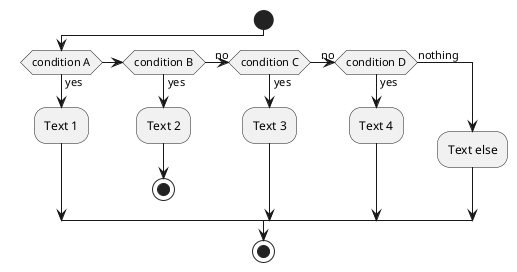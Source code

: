 @startuml
start
if (condition A) then (yes)
  :Text 1;
elseif (condition B) then (yes)
  :Text 2;
  stop
(no) elseif (condition C) then (yes)
  :Text 3;
(no) elseif (condition D) then (yes)
  :Text 4;
else (nothing)
  :Text else;
endif
stop
@enduml